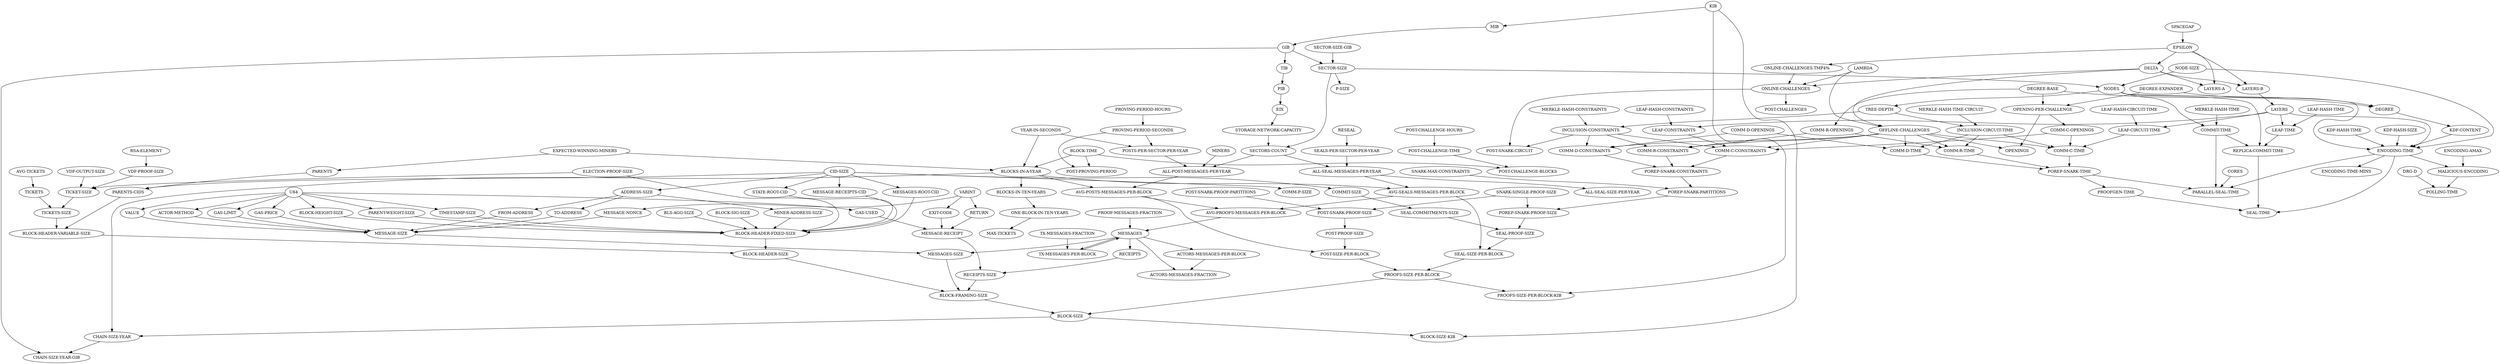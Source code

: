 digraph {
  "158" [label="ACTORS-MESSAGES-FRACTION"];
  "157" [label="ACTORS-MESSAGES-PER-BLOCK"];
  "146" [label="MESSAGES"];
  "146" [label="MESSAGES"];
  "146" [label="MESSAGES"];
  "156" [label="TX-MESSAGES-FRACTION"];
  "155" [label="TX-MESSAGES-PER-BLOCK"];
  "154" [label="BLOCK-SIZE-KIB"];
  "153" [label="CHAIN-SIZE-YEAR-GIB"];
  "152" [label="CHAIN-SIZE-YEAR"];
  "151" [label="BLOCK-SIZE"];
  "148" [label="BLOCK-FRAMING-SIZE"];
  "150" [label="RECEIPTS-SIZE"];
  "149" [label="RECEIPTS"];
  "148" [label="BLOCK-FRAMING-SIZE"];
  "148" [label="BLOCK-FRAMING-SIZE"];
  "147" [label="MESSAGES-SIZE"];
  "146" [label="MESSAGES"];
  "145" [label="PROOF-MESSAGES-FRACTION"];
  "144" [label="PROOFS-SIZE-PER-BLOCK-KIB"];
  "143" [label="PROOFS-SIZE-PER-BLOCK"];
  "142" [label="POST-SIZE-PER-BLOCK"];
  "141" [label="SEAL-SIZE-PER-BLOCK"];
  "140" [label="AVG-PROOFS-MESSAGES-PER-BLOCK"];
  "139" [label="AVG-POSTS-MESSAGES-PER-BLOCK"];
  "138" [label="AVG-SEALS-MESSAGES-PER-BLOCK"];
  "136" [label="ALL-POST-MESSAGES-PER-YEAR"];
  "137" [label="MINERS"];
  "136" [label="ALL-POST-MESSAGES-PER-YEAR"];
  "136" [label="ALL-POST-MESSAGES-PER-YEAR"];
  "135" [label="ALL-SEAL-SIZE-PER-YEAR"];
  "134" [label="ALL-SEAL-MESSAGES-PER-YEAR"];
  "133" [label="SECTORS-COUNT"];
  "132" [label="STORAGE-NETWORK-CAPACITY"];
  "131" [label="POSTS-PER-SECTOR-PER-YEAR"];
  "130" [label="SEALS-PER-SECTOR-PER-YEAR"];
  "129" [label="RESEAL"];
  "127" [label="PROVING-PERIOD-SECONDS"];
  "128" [label="POST-PROVING-PERIOD"];
  "127" [label="PROVING-PERIOD-SECONDS"];
  "126" [label="PROVING-PERIOD-HOURS"];
  "125" [label="P-SIZE"];
  "124" [label="COMM-P-SIZE"];
  "123" [label="MAX-TICKETS"];
  "122" [label="ONE-BLOCK-IN-TEN-YEARS"];
  "121" [label="BLOCKS-IN-TEN-YEARS"];
  "119" [label="BLOCKS-IN-A-YEAR"];
  "119" [label="BLOCKS-IN-A-YEAR"];
  "120" [label="YEAR-IN-SECONDS"];
  "119" [label="BLOCKS-IN-A-YEAR"];
  "118" [label="BLOCK-HEADER-SIZE"];
  "117" [label="BLOCK-HEADER-VARIABLE-SIZE"];
  "116" [label="TICKETS-SIZE"];
  "115" [label="TICKETS"];
  "114" [label="AVG-TICKETS"];
  "113" [label="POST-PROOF-SIZE"];
  "112" [label="POST-SNARK-PROOF-PARTITIONS"];
  "111" [label="POST-SNARK-PROOF-SIZE"];
  "110" [label="POST-SNARK-CIRCUIT"];
  "109" [label="POST-CHALLENGES"];
  "91" [label="ONLINE-CHALLENGES"];
  "106" [label="POST-CHALLENGE-TIME"];
  "108" [label="POST-CHALLENGE-BLOCKS"];
  "107" [label="BLOCK-TIME"];
  "106" [label="POST-CHALLENGE-TIME"];
  "105" [label="POST-CHALLENGE-HOURS"];
  "103" [label="PARALLEL-SEAL-TIME"];
  "103" [label="PARALLEL-SEAL-TIME"];
  "104" [label="CORES"];
  "103" [label="PARALLEL-SEAL-TIME"];
  "103" [label="PARALLEL-SEAL-TIME"];
  "102" [label="SEAL-TIME"];
  "102" [label="SEAL-TIME"];
  "60" [label="REPLICA-COMMIT-TIME"];
  "102" [label="SEAL-TIME"];
  "101" [label="SEAL-PROOF-SIZE"];
  "100" [label="PROOFGEN-TIME"];
  "99" [label="SNARK-SINGLE-PROOF-SIZE"];
  "98" [label="POREP-SNARK-PROOF-SIZE"];
  "97" [label="POREP-SNARK-PARTITIONS"];
  "96" [label="SNARK-MAX-CONSTRAINTS"];
  "90" [label="POREP-SNARK-CONSTRAINTS"];
  "89" [label="POREP-SNARK-TIME"];
  "86" [label="COMM-C-CONSTRAINTS"];
  "86" [label="COMM-C-CONSTRAINTS"];
  "85" [label="COMM-C-TIME"];
  "85" [label="COMM-C-TIME"];
  "95" [label="COMM-C-OPENINGS"];
  "93" [label="OPENING-PER-CHALLENGE"];
  "94" [label="OPENINGS"];
  "93" [label="OPENING-PER-CHALLENGE"];
  "93" [label="OPENING-PER-CHALLENGE"];
  "91" [label="ONLINE-CHALLENGES"];
  "92" [label="ONLINE-CHALLENGES.TMP4%"];
  "92" [label="ONLINE-CHALLENGES.TMP4%"];
  "91" [label="ONLINE-CHALLENGES"];
  "91" [label="ONLINE-CHALLENGES"];
  "90" [label="POREP-SNARK-CONSTRAINTS"];
  "90" [label="POREP-SNARK-CONSTRAINTS"];
  "89" [label="POREP-SNARK-TIME"];
  "89" [label="POREP-SNARK-TIME"];
  "66" [label="COMM-R-CONSTRAINTS"];
  "65" [label="COMM-R-TIME"];
  "63" [label="COMM-D-CONSTRAINTS"];
  "62" [label="COMM-D-TIME"];
  "88" [label="OFFLINE-CHALLENGES"];
  "88" [label="OFFLINE-CHALLENGES"];
  "88" [label="OFFLINE-CHALLENGES"];
  "87" [label="LAMBDA"];
  "86" [label="COMM-C-CONSTRAINTS"];
  "86" [label="COMM-C-CONSTRAINTS"];
  "85" [label="COMM-C-TIME"];
  "85" [label="COMM-C-TIME"];
  "60" [label="REPLICA-COMMIT-TIME"];
  "60" [label="REPLICA-COMMIT-TIME"];
  "84" [label="LEAF-HASH-TIME"];
  "83" [label="LEAF-TIME"];
  "82" [label="LEAF-HASH-CIRCUIT-TIME"];
  "81" [label="LEAF-CIRCUIT-TIME"];
  "80" [label="LEAF-HASH-CONSTRAINTS"];
  "79" [label="LEAF-CONSTRAINTS"];
  "78" [label="POLLING-TIME"];
  "77" [label="DRG-D"];
  "76" [label="MALICIOUS-ENCODING"];
  "75" [label="ENCODING-AMAX"];
  "74" [label="ENCODING-TIME-MINS"];
  "49" [label="ENCODING-TIME"];
  "49" [label="ENCODING-TIME"];
  "73" [label="KDF-HASH-TIME"];
  "49" [label="ENCODING-TIME"];
  "49" [label="ENCODING-TIME"];
  "72" [label="LAYERS"];
  "71" [label="LAYERS-B"];
  "71" [label="LAYERS-B"];
  "71" [label="LAYERS-B"];
  "69" [label="LAYERS-A"];
  "70" [label="DELTA"];
  "70" [label="DELTA"];
  "69" [label="LAYERS-A"];
  "68" [label="EPSILON"];
  "67" [label="SPACEGAP"];
  "66" [label="COMM-R-CONSTRAINTS"];
  "66" [label="COMM-R-CONSTRAINTS"];
  "65" [label="COMM-R-TIME"];
  "65" [label="COMM-R-TIME"];
  "64" [label="COMM-R-OPENINGS"];
  "63" [label="COMM-D-CONSTRAINTS"];
  "63" [label="COMM-D-CONSTRAINTS"];
  "62" [label="COMM-D-TIME"];
  "62" [label="COMM-D-TIME"];
  "61" [label="COMM-D-OPENINGS"];
  "60" [label="REPLICA-COMMIT-TIME"];
  "59" [label="MERKLE-HASH-TIME"];
  "58" [label="COMMIT-TIME"];
  "57" [label="MERKLE-HASH-CONSTRAINTS"];
  "56" [label="INCLUSION-CONSTRAINTS"];
  "55" [label="MERKLE-HASH-TIME-CIRCUIT"];
  "54" [label="INCLUSION-CIRCUIT-TIME"];
  "53" [label="TREE-DEPTH"];
  "52" [label="SEAL-COMMITMENTS-SIZE"];
  "51" [label="COMMIT-SIZE"];
  "49" [label="ENCODING-TIME"];
  "50" [label="KDF-HASH-SIZE"];
  "49" [label="ENCODING-TIME"];
  "49" [label="ENCODING-TIME"];
  "48" [label="KDF-CONTENT"];
  "47" [label="NODES"];
  "46" [label="NODE-SIZE"];
  "45" [label="SECTOR-SIZE-GIB"];
  "44" [label="SECTOR-SIZE"];
  "43" [label="DEGREE-EXPANDER"];
  "42" [label="DEGREE"];
  "41" [label="DEGREE-BASE"];
  "39" [label="TICKET-SIZE"];
  "40" [label="VDF-OUTPUT-SIZE"];
  "39" [label="TICKET-SIZE"];
  "39" [label="TICKET-SIZE"];
  "38" [label="VDF-PROOF-SIZE"];
  "37" [label="RSA-ELEMENT"];
  "29" [label="BLOCK-HEADER-FIXED-SIZE"];
  "36" [label="BLOCK-SIG-SIZE"];
  "29" [label="BLOCK-HEADER-FIXED-SIZE"];
  "35" [label="TIMESTAMP-SIZE"];
  "29" [label="BLOCK-HEADER-FIXED-SIZE"];
  "29" [label="BLOCK-HEADER-FIXED-SIZE"];
  "34" [label="BLS-AGG-SIZE"];
  "33" [label="PARENTS-CIDS"];
  "32" [label="PARENTS"];
  "31" [label="EXPECTED-WINNING-MINERS"];
  "29" [label="BLOCK-HEADER-FIXED-SIZE"];
  "29" [label="BLOCK-HEADER-FIXED-SIZE"];
  "29" [label="BLOCK-HEADER-FIXED-SIZE"];
  "29" [label="BLOCK-HEADER-FIXED-SIZE"];
  "29" [label="BLOCK-HEADER-FIXED-SIZE"];
  "30" [label="ELECTION-PROOF-SIZE"];
  "29" [label="BLOCK-HEADER-FIXED-SIZE"];
  "28" [label="MINER-ADDRESS-SIZE"];
  "27" [label="BLOCK-HEIGHT-SIZE"];
  "26" [label="PARENT-WEIGHT-SIZE"];
  "25" [label="STATE-ROOT-CID"];
  "23" [label="MESSAGE-RECEIPT"];
  "24" [label="GAS-USED"];
  "23" [label="MESSAGE-RECEIPT"];
  "23" [label="MESSAGE-RECEIPT"];
  "22" [label="RETURN"];
  "21" [label="EXIT-CODE"];
  "20" [label="MESSAGE-RECEIPTS-CID"];
  "12" [label="MESSAGE-SIZE"];
  "19" [label="ACTOR-METHOD"];
  "12" [label="MESSAGE-SIZE"];
  "18" [label="GAS-LIMIT"];
  "12" [label="MESSAGE-SIZE"];
  "17" [label="GAS-PRICE"];
  "12" [label="MESSAGE-SIZE"];
  "16" [label="VALUE"];
  "15" [label="U64"];
  "12" [label="MESSAGE-SIZE"];
  "14" [label="MESSAGE-NONCE"];
  "13" [label="VARINT"];
  "12" [label="MESSAGE-SIZE"];
  "12" [label="MESSAGE-SIZE"];
  "11" [label="FROM-ADDRESS"];
  "10" [label="TO-ADDRESS"];
  "9" [label="MESSAGES-ROOT-CID"];
  "8" [label="ADDRESS-SIZE"];
  "7" [label="CID-SIZE"];
  "6" [label="EIX"];
  "5" [label="PIB"];
  "4" [label="TIB"];
  "3" [label="GIB"];
  "2" [label="MIB"];
  "1" [label="KIB"];
  "157" -> "158"[];
  "146" -> "158"[];
  "146" -> "157"[];
  "140" -> "146"[];
  "155" -> "146"[];
  "156" -> "155"[];
  "146" -> "155"[];
  "151" -> "154"[];
  "1" -> "154"[];
  "152" -> "153"[];
  "3" -> "153"[];
  "119" -> "152"[];
  "151" -> "152"[];
  "143" -> "151"[];
  "148" -> "151"[];
  "150" -> "148"[];
  "23" -> "150"[];
  "149" -> "150"[];
  "146" -> "149"[];
  "118" -> "148"[];
  "147" -> "148"[];
  "12" -> "147"[];
  "146" -> "147"[];
  "145" -> "146"[];
  "143" -> "144"[];
  "1" -> "144"[];
  "141" -> "143"[];
  "142" -> "143"[];
  "139" -> "142"[];
  "113" -> "142"[];
  "138" -> "141"[];
  "101" -> "141"[];
  "138" -> "140"[];
  "139" -> "140"[];
  "136" -> "139"[];
  "119" -> "139"[];
  "134" -> "138"[];
  "119" -> "138"[];
  "137" -> "136"[];
  "131" -> "136"[];
  "133" -> "136"[];
  "134" -> "135"[];
  "130" -> "134"[];
  "133" -> "134"[];
  "132" -> "133"[];
  "44" -> "133"[];
  "6" -> "132"[];
  "127" -> "131"[];
  "120" -> "131"[];
  "129" -> "130"[];
  "127" -> "128"[];
  "107" -> "128"[];
  "126" -> "127"[];
  "44" -> "125"[];
  "7" -> "124"[];
  "122" -> "123"[];
  "121" -> "122"[];
  "119" -> "121"[];
  "31" -> "119"[];
  "120" -> "119"[];
  "107" -> "119"[];
  "117" -> "118"[];
  "29" -> "118"[];
  "116" -> "117"[];
  "33" -> "117"[];
  "39" -> "116"[];
  "115" -> "116"[];
  "114" -> "115"[];
  "111" -> "113"[];
  "112" -> "111"[];
  "99" -> "111"[];
  "56" -> "110"[];
  "91" -> "110"[];
  "91" -> "109"[];
  "106" -> "108"[];
  "107" -> "108"[];
  "105" -> "106"[];
  "49" -> "103"[];
  "104" -> "103"[];
  "89" -> "103"[];
  "58" -> "103"[];
  "49" -> "102"[];
  "60" -> "102"[];
  "100" -> "102"[];
  "98" -> "101"[];
  "52" -> "101"[];
  "89" -> "100"[];
  "99" -> "98"[];
  "97" -> "98"[];
  "90" -> "97"[];
  "96" -> "97"[];
  "86" -> "90"[];
  "85" -> "89"[];
  "88" -> "86"[];
  "95" -> "86"[];
  "88" -> "85"[];
  "95" -> "85"[];
  "93" -> "95"[];
  "93" -> "94"[];
  "88" -> "94"[];
  "43" -> "93"[];
  "41" -> "93"[];
  "92" -> "91"[];
  "68" -> "92"[];
  "70" -> "91"[];
  "87" -> "91"[];
  "66" -> "90"[];
  "63" -> "90"[];
  "65" -> "89"[];
  "62" -> "89"[];
  "88" -> "66"[];
  "88" -> "65"[];
  "88" -> "63"[];
  "88" -> "62"[];
  "70" -> "88"[];
  "87" -> "88"[];
  "56" -> "86"[];
  "79" -> "86"[];
  "54" -> "85"[];
  "81" -> "85"[];
  "83" -> "60"[];
  "47" -> "60"[];
  "84" -> "83"[];
  "72" -> "83"[];
  "82" -> "81"[];
  "72" -> "81"[];
  "80" -> "79"[];
  "72" -> "79"[];
  "76" -> "78"[];
  "77" -> "78"[];
  "49" -> "76"[];
  "75" -> "76"[];
  "49" -> "74"[];
  "73" -> "49"[];
  "72" -> "49"[];
  "47" -> "49"[];
  "71" -> "72"[];
  "70" -> "71"[];
  "68" -> "71"[];
  "70" -> "69"[];
  "68" -> "70"[];
  "68" -> "69"[];
  "67" -> "68"[];
  "56" -> "66"[];
  "64" -> "66"[];
  "54" -> "65"[];
  "64" -> "65"[];
  "41" -> "64"[];
  "56" -> "63"[];
  "61" -> "63"[];
  "54" -> "62"[];
  "61" -> "62"[];
  "58" -> "60"[];
  "59" -> "58"[];
  "47" -> "58"[];
  "57" -> "56"[];
  "53" -> "56"[];
  "55" -> "54"[];
  "53" -> "54"[];
  "47" -> "53"[];
  "51" -> "52"[];
  "7" -> "51"[];
  "50" -> "49"[];
  "46" -> "49"[];
  "48" -> "49"[];
  "42" -> "48"[];
  "44" -> "47"[];
  "46" -> "47"[];
  "45" -> "44"[];
  "3" -> "44"[];
  "43" -> "42"[];
  "41" -> "42"[];
  "40" -> "39"[];
  "30" -> "39"[];
  "38" -> "39"[];
  "37" -> "38"[];
  "36" -> "29"[];
  "35" -> "29"[];
  "15" -> "35"[];
  "20" -> "29"[];
  "34" -> "29"[];
  "7" -> "33"[];
  "32" -> "33"[];
  "31" -> "32"[];
  "9" -> "29"[];
  "25" -> "29"[];
  "27" -> "29"[];
  "26" -> "29"[];
  "30" -> "29"[];
  "28" -> "29"[];
  "8" -> "28"[];
  "15" -> "27"[];
  "15" -> "26"[];
  "7" -> "25"[];
  "24" -> "23"[];
  "15" -> "24"[];
  "21" -> "23"[];
  "22" -> "23"[];
  "13" -> "22"[];
  "13" -> "21"[];
  "7" -> "20"[];
  "19" -> "12"[];
  "15" -> "19"[];
  "18" -> "12"[];
  "15" -> "18"[];
  "17" -> "12"[];
  "15" -> "17"[];
  "16" -> "12"[];
  "15" -> "16"[];
  "14" -> "12"[];
  "13" -> "14"[];
  "11" -> "12"[];
  "10" -> "12"[];
  "8" -> "11"[];
  "8" -> "10"[];
  "7" -> "9"[];
  "7" -> "8"[];
  "5" -> "6"[];
  "4" -> "5"[];
  "3" -> "4"[];
  "2" -> "3"[];
  "1" -> "2"[];
}